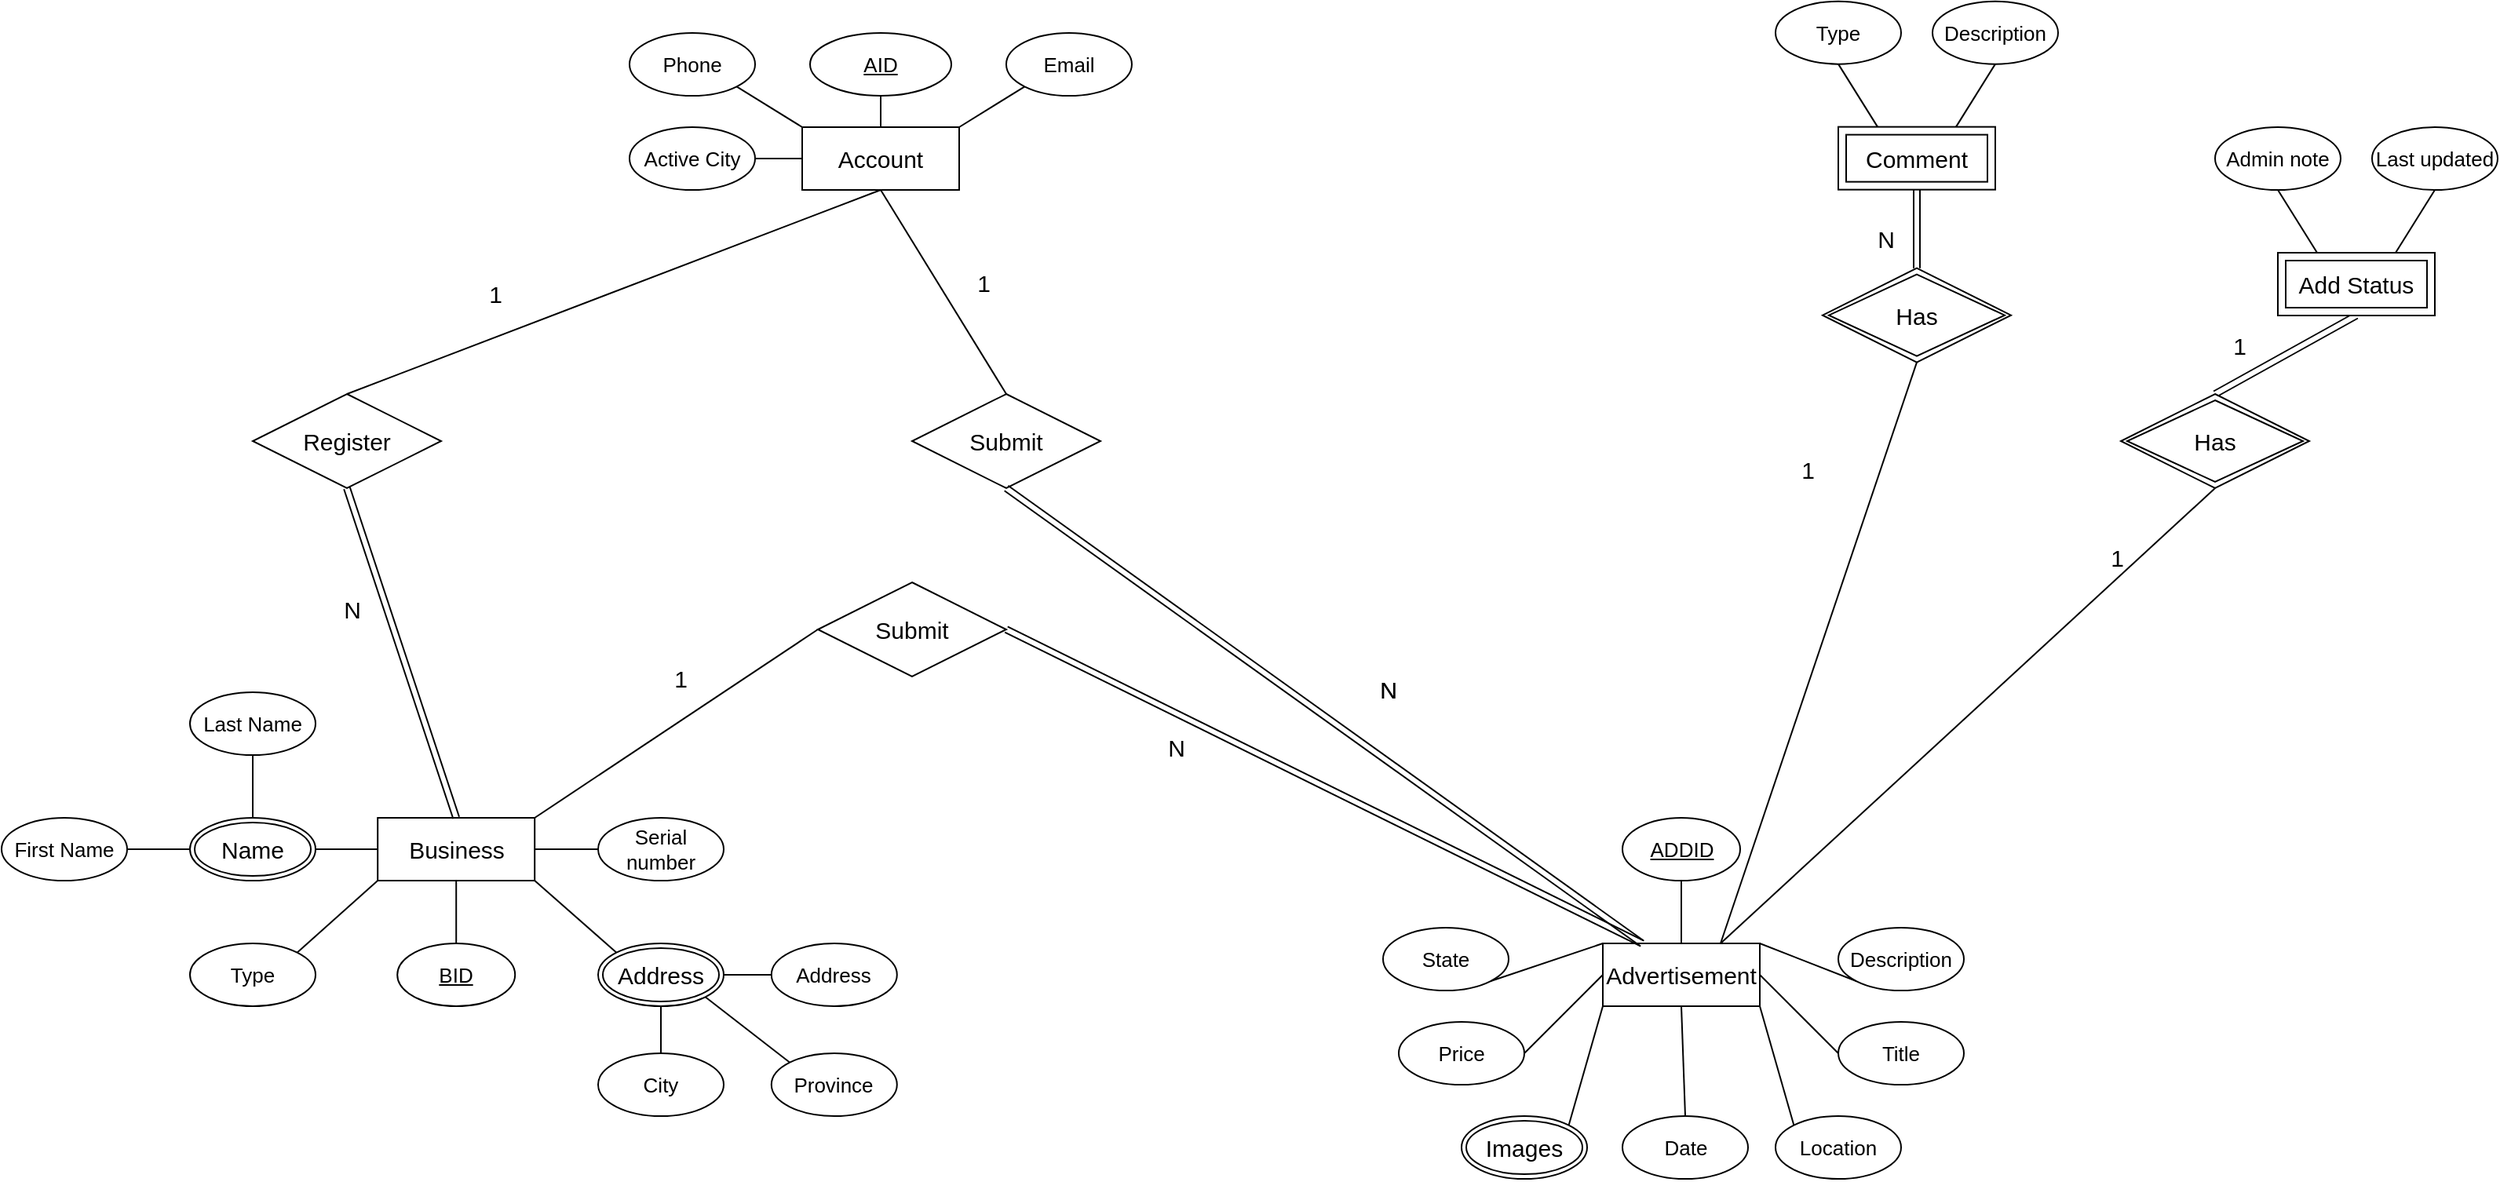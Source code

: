<mxfile>
    <diagram name="Page-1" id="o4I8aAuYKcVSfHjXD2rl">
        <mxGraphModel dx="2272" dy="383" grid="1" gridSize="10" guides="1" tooltips="1" connect="1" arrows="1" fold="1" page="1" pageScale="1" pageWidth="1600" pageHeight="900" math="0" shadow="0">
            <root>
                <mxCell id="0"/>
                <mxCell id="1" parent="0"/>
                <mxCell id="4" value="Account" style="whiteSpace=wrap;html=1;align=center;fontSize=15;" parent="1" vertex="1">
                    <mxGeometry x="270" y="120" width="100" height="40" as="geometry"/>
                </mxCell>
                <mxCell id="20" style="edgeStyle=none;shape=connector;rounded=0;html=1;exitX=0;exitY=1;exitDx=0;exitDy=0;entryX=1;entryY=0;entryDx=0;entryDy=0;labelBackgroundColor=default;strokeColor=default;fontFamily=Helvetica;fontSize=13;fontColor=default;endArrow=none;" parent="1" source="9" target="4" edge="1">
                    <mxGeometry relative="1" as="geometry"/>
                </mxCell>
                <mxCell id="9" value="Email" style="ellipse;whiteSpace=wrap;html=1;align=center;fontSize=13;" parent="1" vertex="1">
                    <mxGeometry x="399.98" y="60" width="80" height="40" as="geometry"/>
                </mxCell>
                <mxCell id="18" style="edgeStyle=none;shape=connector;rounded=0;html=1;exitX=1;exitY=1;exitDx=0;exitDy=0;entryX=0;entryY=0;entryDx=0;entryDy=0;labelBackgroundColor=default;strokeColor=default;fontFamily=Helvetica;fontSize=13;fontColor=default;endArrow=none;" parent="1" source="11" target="4" edge="1">
                    <mxGeometry relative="1" as="geometry"/>
                </mxCell>
                <mxCell id="11" value="Phone" style="ellipse;whiteSpace=wrap;html=1;align=center;fontSize=13;" parent="1" vertex="1">
                    <mxGeometry x="160" y="60" width="80" height="40" as="geometry"/>
                </mxCell>
                <mxCell id="19" style="edgeStyle=none;shape=connector;rounded=0;html=1;exitX=0.5;exitY=1;exitDx=0;exitDy=0;entryX=0.5;entryY=0;entryDx=0;entryDy=0;labelBackgroundColor=default;strokeColor=default;fontFamily=Helvetica;fontSize=13;fontColor=default;endArrow=none;" parent="1" source="12" target="4" edge="1">
                    <mxGeometry relative="1" as="geometry"/>
                </mxCell>
                <mxCell id="12" value="AID" style="ellipse;whiteSpace=wrap;html=1;align=center;fontStyle=4;fontSize=13;" parent="1" vertex="1">
                    <mxGeometry x="275" y="60" width="90" height="40" as="geometry"/>
                </mxCell>
                <mxCell id="14" value="Active City" style="ellipse;whiteSpace=wrap;html=1;align=center;fontSize=13;" parent="1" vertex="1">
                    <mxGeometry x="160" y="120" width="80" height="40" as="geometry"/>
                </mxCell>
                <mxCell id="17" value="" style="endArrow=none;html=1;rounded=0;fontSize=13;exitX=1;exitY=0.5;exitDx=0;exitDy=0;entryX=0;entryY=0.5;entryDx=0;entryDy=0;" parent="1" source="14" target="4" edge="1">
                    <mxGeometry relative="1" as="geometry">
                        <mxPoint x="330" y="300" as="sourcePoint"/>
                        <mxPoint x="490" y="300" as="targetPoint"/>
                    </mxGeometry>
                </mxCell>
                <mxCell id="21" value="Advertisement" style="whiteSpace=wrap;html=1;align=center;fontSize=15;" parent="1" vertex="1">
                    <mxGeometry x="780" y="640" width="100" height="40" as="geometry"/>
                </mxCell>
                <mxCell id="22" style="edgeStyle=none;shape=connector;rounded=0;html=1;exitX=0;exitY=0.5;exitDx=0;exitDy=0;entryX=1;entryY=0.5;entryDx=0;entryDy=0;labelBackgroundColor=default;strokeColor=default;fontFamily=Helvetica;fontSize=13;fontColor=default;endArrow=none;" parent="1" source="23" target="21" edge="1">
                    <mxGeometry relative="1" as="geometry"/>
                </mxCell>
                <mxCell id="23" value="Title" style="ellipse;whiteSpace=wrap;html=1;align=center;fontSize=13;" parent="1" vertex="1">
                    <mxGeometry x="930" y="690" width="80" height="40" as="geometry"/>
                </mxCell>
                <mxCell id="24" style="edgeStyle=none;shape=connector;rounded=0;html=1;exitX=1;exitY=1;exitDx=0;exitDy=0;entryX=0;entryY=0;entryDx=0;entryDy=0;labelBackgroundColor=default;strokeColor=default;fontFamily=Helvetica;fontSize=13;fontColor=default;endArrow=none;" parent="1" source="25" target="21" edge="1">
                    <mxGeometry relative="1" as="geometry"/>
                </mxCell>
                <mxCell id="25" value="State" style="ellipse;whiteSpace=wrap;html=1;align=center;fontSize=13;" parent="1" vertex="1">
                    <mxGeometry x="640" y="630" width="80" height="40" as="geometry"/>
                </mxCell>
                <mxCell id="26" style="edgeStyle=none;shape=connector;rounded=0;html=1;exitX=0.5;exitY=1;exitDx=0;exitDy=0;entryX=0.5;entryY=0;entryDx=0;entryDy=0;labelBackgroundColor=default;strokeColor=default;fontFamily=Helvetica;fontSize=13;fontColor=default;endArrow=none;" parent="1" source="27" target="21" edge="1">
                    <mxGeometry relative="1" as="geometry"/>
                </mxCell>
                <mxCell id="27" value="ADDID" style="ellipse;whiteSpace=wrap;html=1;align=center;fontStyle=4;fontSize=13;" parent="1" vertex="1">
                    <mxGeometry x="792.5" y="560" width="75" height="40" as="geometry"/>
                </mxCell>
                <mxCell id="28" value="Price" style="ellipse;whiteSpace=wrap;html=1;align=center;fontSize=13;" parent="1" vertex="1">
                    <mxGeometry x="650" y="690" width="80" height="40" as="geometry"/>
                </mxCell>
                <mxCell id="29" value="" style="endArrow=none;html=1;rounded=0;fontSize=13;exitX=1;exitY=0.5;exitDx=0;exitDy=0;entryX=0;entryY=0.5;entryDx=0;entryDy=0;" parent="1" source="28" target="21" edge="1">
                    <mxGeometry relative="1" as="geometry">
                        <mxPoint x="730" y="660" as="sourcePoint"/>
                        <mxPoint x="1000" y="820" as="targetPoint"/>
                    </mxGeometry>
                </mxCell>
                <mxCell id="31" style="edgeStyle=none;shape=connector;rounded=0;html=1;exitX=0;exitY=1;exitDx=0;exitDy=0;entryX=1;entryY=0;entryDx=0;entryDy=0;labelBackgroundColor=default;strokeColor=default;fontFamily=Helvetica;fontSize=13;fontColor=default;endArrow=none;" parent="1" source="30" target="21" edge="1">
                    <mxGeometry relative="1" as="geometry"/>
                </mxCell>
                <mxCell id="30" value="Description" style="ellipse;whiteSpace=wrap;html=1;align=center;fontFamily=Helvetica;fontSize=13;fontColor=default;" parent="1" vertex="1">
                    <mxGeometry x="930" y="630" width="80" height="40" as="geometry"/>
                </mxCell>
                <mxCell id="36" style="edgeStyle=none;shape=connector;rounded=0;html=1;exitX=0;exitY=0;exitDx=0;exitDy=0;entryX=1;entryY=1;entryDx=0;entryDy=0;labelBackgroundColor=default;strokeColor=default;fontFamily=Helvetica;fontSize=13;fontColor=default;endArrow=none;" parent="1" source="33" target="21" edge="1">
                    <mxGeometry relative="1" as="geometry"/>
                </mxCell>
                <mxCell id="33" value="Location" style="ellipse;whiteSpace=wrap;html=1;align=center;fontSize=13;" parent="1" vertex="1">
                    <mxGeometry x="890" y="750" width="80" height="40" as="geometry"/>
                </mxCell>
                <mxCell id="35" style="edgeStyle=none;shape=connector;rounded=0;html=1;exitX=0.5;exitY=0;exitDx=0;exitDy=0;entryX=0.5;entryY=1;entryDx=0;entryDy=0;labelBackgroundColor=default;strokeColor=default;fontFamily=Helvetica;fontSize=13;fontColor=default;endArrow=none;" parent="1" source="34" target="21" edge="1">
                    <mxGeometry relative="1" as="geometry"/>
                </mxCell>
                <mxCell id="34" value="Date" style="ellipse;whiteSpace=wrap;html=1;align=center;fontFamily=Helvetica;fontSize=13;fontColor=default;" parent="1" vertex="1">
                    <mxGeometry x="792.5" y="750" width="80" height="40" as="geometry"/>
                </mxCell>
                <mxCell id="136" value="" style="edgeStyle=none;shape=connector;rounded=0;html=1;labelBackgroundColor=default;strokeColor=default;fontFamily=Helvetica;fontSize=15;fontColor=default;endArrow=none;" parent="1" source="37" target="47" edge="1">
                    <mxGeometry relative="1" as="geometry"/>
                </mxCell>
                <mxCell id="143" style="edgeStyle=none;shape=connector;rounded=0;html=1;exitX=1;exitY=0;exitDx=0;exitDy=0;entryX=0;entryY=0.5;entryDx=0;entryDy=0;labelBackgroundColor=default;strokeColor=default;fontFamily=Helvetica;fontSize=15;fontColor=default;endArrow=none;" parent="1" source="37" target="141" edge="1">
                    <mxGeometry relative="1" as="geometry"/>
                </mxCell>
                <mxCell id="37" value="Business" style="whiteSpace=wrap;html=1;align=center;fontSize=15;" parent="1" vertex="1">
                    <mxGeometry x="-0.4" y="560" width="100" height="40" as="geometry"/>
                </mxCell>
                <mxCell id="137" value="" style="edgeStyle=none;shape=connector;rounded=0;html=1;labelBackgroundColor=default;strokeColor=default;fontFamily=Helvetica;fontSize=15;fontColor=default;endArrow=none;" parent="1" source="39" target="37" edge="1">
                    <mxGeometry relative="1" as="geometry"/>
                </mxCell>
                <mxCell id="138" value="" style="edgeStyle=none;shape=connector;rounded=0;html=1;labelBackgroundColor=default;strokeColor=default;fontFamily=Helvetica;fontSize=15;fontColor=default;endArrow=none;" parent="1" source="39" target="132" edge="1">
                    <mxGeometry relative="1" as="geometry"/>
                </mxCell>
                <mxCell id="139" value="" style="edgeStyle=none;shape=connector;rounded=0;html=1;labelBackgroundColor=default;strokeColor=default;fontFamily=Helvetica;fontSize=15;fontColor=default;endArrow=none;" parent="1" source="39" target="133" edge="1">
                    <mxGeometry relative="1" as="geometry"/>
                </mxCell>
                <mxCell id="39" value="Name" style="ellipse;shape=doubleEllipse;margin=3;whiteSpace=wrap;html=1;align=center;fontFamily=Helvetica;fontSize=15;fontColor=default;" parent="1" vertex="1">
                    <mxGeometry x="-120.0" y="560" width="80" height="40" as="geometry"/>
                </mxCell>
                <mxCell id="135" style="edgeStyle=none;shape=connector;rounded=0;html=1;exitX=1;exitY=0;exitDx=0;exitDy=0;entryX=0;entryY=1;entryDx=0;entryDy=0;labelBackgroundColor=default;strokeColor=default;fontFamily=Helvetica;fontSize=15;fontColor=default;endArrow=none;" parent="1" source="41" target="37" edge="1">
                    <mxGeometry relative="1" as="geometry"/>
                </mxCell>
                <mxCell id="41" value="Type" style="ellipse;whiteSpace=wrap;html=1;align=center;fontSize=13;" parent="1" vertex="1">
                    <mxGeometry x="-120.0" y="640" width="80" height="40" as="geometry"/>
                </mxCell>
                <mxCell id="134" value="" style="edgeStyle=none;shape=connector;rounded=0;html=1;labelBackgroundColor=default;strokeColor=default;fontFamily=Helvetica;fontSize=15;fontColor=default;endArrow=none;" parent="1" source="43" target="37" edge="1">
                    <mxGeometry relative="1" as="geometry"/>
                </mxCell>
                <mxCell id="43" value="BID" style="ellipse;whiteSpace=wrap;html=1;align=center;fontStyle=4;fontSize=13;" parent="1" vertex="1">
                    <mxGeometry x="12.1" y="640" width="75" height="40" as="geometry"/>
                </mxCell>
                <mxCell id="47" value="Serial number" style="ellipse;whiteSpace=wrap;html=1;align=center;fontFamily=Helvetica;fontSize=13;fontColor=default;" parent="1" vertex="1">
                    <mxGeometry x="140.0" y="560" width="80" height="40" as="geometry"/>
                </mxCell>
                <mxCell id="48" style="edgeStyle=none;shape=connector;rounded=0;html=1;exitX=0;exitY=0;exitDx=0;exitDy=0;entryX=1;entryY=1;entryDx=0;entryDy=0;labelBackgroundColor=default;strokeColor=default;fontFamily=Helvetica;fontSize=13;fontColor=default;endArrow=none;" parent="1" source="49" target="37" edge="1">
                    <mxGeometry relative="1" as="geometry"/>
                </mxCell>
                <mxCell id="49" value="Address" style="ellipse;shape=doubleEllipse;margin=3;whiteSpace=wrap;html=1;align=center;fontFamily=Helvetica;fontSize=15;fontColor=default;" parent="1" vertex="1">
                    <mxGeometry x="140.0" y="640" width="80" height="40" as="geometry"/>
                </mxCell>
                <mxCell id="113" style="edgeStyle=none;shape=link;rounded=0;html=1;exitX=0.5;exitY=1;exitDx=0;exitDy=0;entryX=0.5;entryY=0;entryDx=0;entryDy=0;labelBackgroundColor=default;strokeColor=default;fontFamily=Helvetica;fontSize=15;fontColor=default;endArrow=none;" parent="1" source="57" target="100" edge="1">
                    <mxGeometry relative="1" as="geometry"/>
                </mxCell>
                <mxCell id="57" value="&lt;font style=&quot;font-size: 15px;&quot;&gt;Add Status&lt;/font&gt;" style="shape=ext;margin=3;double=1;whiteSpace=wrap;html=1;align=center;fontFamily=Helvetica;fontSize=13;fontColor=default;" parent="1" vertex="1">
                    <mxGeometry x="1210" y="200" width="100" height="40" as="geometry"/>
                </mxCell>
                <mxCell id="106" style="edgeStyle=none;shape=connector;rounded=0;html=1;exitX=0.5;exitY=1;exitDx=0;exitDy=0;entryX=0.25;entryY=0;entryDx=0;entryDy=0;labelBackgroundColor=default;strokeColor=default;fontFamily=Helvetica;fontSize=15;fontColor=default;endArrow=none;" parent="1" source="61" target="57" edge="1">
                    <mxGeometry relative="1" as="geometry"/>
                </mxCell>
                <mxCell id="61" value="Admin note" style="ellipse;whiteSpace=wrap;html=1;align=center;fontSize=13;" parent="1" vertex="1">
                    <mxGeometry x="1170" y="120" width="80" height="40" as="geometry"/>
                </mxCell>
                <mxCell id="107" style="edgeStyle=none;shape=connector;rounded=0;html=1;exitX=0.5;exitY=1;exitDx=0;exitDy=0;entryX=0.75;entryY=0;entryDx=0;entryDy=0;labelBackgroundColor=default;strokeColor=default;fontFamily=Helvetica;fontSize=15;fontColor=default;endArrow=none;" parent="1" source="65" target="57" edge="1">
                    <mxGeometry relative="1" as="geometry"/>
                </mxCell>
                <mxCell id="65" value="Last updated" style="ellipse;whiteSpace=wrap;html=1;align=center;fontFamily=Helvetica;fontSize=13;fontColor=default;" parent="1" vertex="1">
                    <mxGeometry x="1270" y="120" width="80" height="40" as="geometry"/>
                </mxCell>
                <mxCell id="112" style="edgeStyle=none;shape=link;rounded=0;html=1;exitX=0.5;exitY=1;exitDx=0;exitDy=0;labelBackgroundColor=default;strokeColor=default;fontFamily=Helvetica;fontSize=15;fontColor=default;endArrow=none;" parent="1" source="69" target="99" edge="1">
                    <mxGeometry relative="1" as="geometry"/>
                </mxCell>
                <mxCell id="69" value="&lt;font style=&quot;font-size: 15px;&quot;&gt;Comment&lt;/font&gt;" style="shape=ext;margin=3;double=1;whiteSpace=wrap;html=1;align=center;fontFamily=Helvetica;fontSize=13;fontColor=default;" parent="1" vertex="1">
                    <mxGeometry x="930" y="119.82" width="100" height="40" as="geometry"/>
                </mxCell>
                <mxCell id="110" style="edgeStyle=none;shape=connector;rounded=0;html=1;exitX=0.5;exitY=1;exitDx=0;exitDy=0;entryX=0.25;entryY=0;entryDx=0;entryDy=0;labelBackgroundColor=default;strokeColor=default;fontFamily=Helvetica;fontSize=15;fontColor=default;endArrow=none;" parent="1" source="71" target="69" edge="1">
                    <mxGeometry relative="1" as="geometry"/>
                </mxCell>
                <mxCell id="71" value="Type" style="ellipse;whiteSpace=wrap;html=1;align=center;fontSize=13;" parent="1" vertex="1">
                    <mxGeometry x="890" y="39.82" width="80" height="40" as="geometry"/>
                </mxCell>
                <mxCell id="109" style="edgeStyle=none;shape=connector;rounded=0;html=1;exitX=0.5;exitY=1;exitDx=0;exitDy=0;entryX=0.75;entryY=0;entryDx=0;entryDy=0;labelBackgroundColor=default;strokeColor=default;fontFamily=Helvetica;fontSize=15;fontColor=default;endArrow=none;" parent="1" source="75" target="69" edge="1">
                    <mxGeometry relative="1" as="geometry"/>
                </mxCell>
                <mxCell id="75" value="Description" style="ellipse;whiteSpace=wrap;html=1;align=center;fontFamily=Helvetica;fontSize=13;fontColor=default;" parent="1" vertex="1">
                    <mxGeometry x="990" y="39.82" width="80" height="40" as="geometry"/>
                </mxCell>
                <mxCell id="79" style="edgeStyle=none;shape=connector;rounded=0;html=1;exitX=1;exitY=0;exitDx=0;exitDy=0;entryX=0;entryY=1;entryDx=0;entryDy=0;labelBackgroundColor=default;strokeColor=default;fontFamily=Helvetica;fontSize=15;fontColor=default;endArrow=none;" parent="1" source="77" target="21" edge="1">
                    <mxGeometry relative="1" as="geometry"/>
                </mxCell>
                <mxCell id="77" value="Images" style="ellipse;shape=doubleEllipse;margin=3;whiteSpace=wrap;html=1;align=center;fontFamily=Helvetica;fontSize=15;fontColor=default;" parent="1" vertex="1">
                    <mxGeometry x="690" y="750" width="80" height="40" as="geometry"/>
                </mxCell>
                <mxCell id="80" value="Submit" style="shape=rhombus;perimeter=rhombusPerimeter;whiteSpace=wrap;html=1;align=center;fontFamily=Helvetica;fontSize=15;fontColor=default;" parent="1" vertex="1">
                    <mxGeometry x="340" y="290" width="120" height="60" as="geometry"/>
                </mxCell>
                <mxCell id="87" value="" style="endArrow=none;html=1;rounded=0;labelBackgroundColor=default;strokeColor=default;fontFamily=Helvetica;fontSize=15;fontColor=default;shape=connector;entryX=0.5;entryY=1;entryDx=0;entryDy=0;exitX=0.5;exitY=0;exitDx=0;exitDy=0;" parent="1" source="80" target="4" edge="1">
                    <mxGeometry relative="1" as="geometry">
                        <mxPoint x="570" y="290" as="sourcePoint"/>
                        <mxPoint x="730" y="290" as="targetPoint"/>
                    </mxGeometry>
                </mxCell>
                <mxCell id="88" value="1" style="resizable=0;html=1;align=right;verticalAlign=bottom;fontFamily=Helvetica;fontSize=15;fontColor=default;" parent="87" connectable="0" vertex="1">
                    <mxGeometry x="1" relative="1" as="geometry">
                        <mxPoint x="70" y="70" as="offset"/>
                    </mxGeometry>
                </mxCell>
                <mxCell id="91" value="" style="shape=link;html=1;rounded=0;labelBackgroundColor=default;strokeColor=default;fontFamily=Helvetica;fontSize=15;fontColor=default;endArrow=none;exitX=0.5;exitY=1;exitDx=0;exitDy=0;entryX=0.25;entryY=0;entryDx=0;entryDy=0;" parent="1" source="80" target="21" edge="1">
                    <mxGeometry relative="1" as="geometry">
                        <mxPoint x="570" y="290" as="sourcePoint"/>
                        <mxPoint x="810" y="640" as="targetPoint"/>
                    </mxGeometry>
                </mxCell>
                <mxCell id="92" value="N" style="resizable=0;html=1;align=right;verticalAlign=bottom;fontFamily=Helvetica;fontSize=15;fontColor=default;" parent="91" connectable="0" vertex="1">
                    <mxGeometry x="1" relative="1" as="geometry">
                        <mxPoint x="-155" y="-150" as="offset"/>
                    </mxGeometry>
                </mxCell>
                <mxCell id="93" value="Register" style="shape=rhombus;perimeter=rhombusPerimeter;whiteSpace=wrap;html=1;align=center;fontFamily=Helvetica;fontSize=15;fontColor=default;" parent="1" vertex="1">
                    <mxGeometry x="-80" y="290" width="120" height="60" as="geometry"/>
                </mxCell>
                <mxCell id="94" value="" style="endArrow=none;html=1;rounded=0;labelBackgroundColor=default;strokeColor=default;fontFamily=Helvetica;fontSize=15;fontColor=default;shape=connector;exitX=0.5;exitY=0;exitDx=0;exitDy=0;entryX=0.5;entryY=1;entryDx=0;entryDy=0;" parent="1" source="93" target="4" edge="1">
                    <mxGeometry relative="1" as="geometry">
                        <mxPoint x="480" y="310" as="sourcePoint"/>
                        <mxPoint x="370" y="160" as="targetPoint"/>
                    </mxGeometry>
                </mxCell>
                <mxCell id="96" value="1" style="resizable=0;html=1;align=right;verticalAlign=bottom;fontFamily=Helvetica;fontSize=15;fontColor=default;" parent="1" connectable="0" vertex="1">
                    <mxGeometry x="40.0" y="139.818" as="geometry">
                        <mxPoint x="39" y="98" as="offset"/>
                    </mxGeometry>
                </mxCell>
                <mxCell id="97" value="" style="shape=link;html=1;rounded=0;labelBackgroundColor=default;strokeColor=default;fontFamily=Helvetica;fontSize=15;fontColor=default;endArrow=none;exitX=0.5;exitY=1;exitDx=0;exitDy=0;entryX=0.5;entryY=0;entryDx=0;entryDy=0;" parent="1" source="93" target="37" edge="1">
                    <mxGeometry relative="1" as="geometry">
                        <mxPoint x="590" y="369.5" as="sourcePoint"/>
                        <mxPoint x="50" y="560" as="targetPoint"/>
                    </mxGeometry>
                </mxCell>
                <mxCell id="98" value="N" style="resizable=0;html=1;align=right;verticalAlign=bottom;fontFamily=Helvetica;fontSize=15;fontColor=default;" parent="97" connectable="0" vertex="1">
                    <mxGeometry x="1" relative="1" as="geometry">
                        <mxPoint x="-60" y="-121" as="offset"/>
                    </mxGeometry>
                </mxCell>
                <mxCell id="131" style="edgeStyle=none;shape=connector;rounded=0;html=1;exitX=0.5;exitY=1;exitDx=0;exitDy=0;labelBackgroundColor=default;strokeColor=default;fontFamily=Helvetica;fontSize=15;fontColor=default;endArrow=none;entryX=0.75;entryY=0;entryDx=0;entryDy=0;" parent="1" source="99" target="21" edge="1">
                    <mxGeometry relative="1" as="geometry">
                        <mxPoint x="850" y="460" as="targetPoint"/>
                    </mxGeometry>
                </mxCell>
                <mxCell id="99" value="Has" style="shape=rhombus;double=1;perimeter=rhombusPerimeter;whiteSpace=wrap;html=1;align=center;fontFamily=Helvetica;fontSize=15;fontColor=default;" parent="1" vertex="1">
                    <mxGeometry x="920" y="209.82" width="120" height="60" as="geometry"/>
                </mxCell>
                <mxCell id="115" style="edgeStyle=none;shape=connector;rounded=0;html=1;exitX=0.5;exitY=1;exitDx=0;exitDy=0;entryX=0.75;entryY=0;entryDx=0;entryDy=0;labelBackgroundColor=default;strokeColor=default;fontFamily=Helvetica;fontSize=15;fontColor=default;endArrow=none;" parent="1" source="100" target="21" edge="1">
                    <mxGeometry relative="1" as="geometry"/>
                </mxCell>
                <mxCell id="100" value="Has" style="shape=rhombus;double=1;perimeter=rhombusPerimeter;whiteSpace=wrap;html=1;align=center;fontFamily=Helvetica;fontSize=15;fontColor=default;" parent="1" vertex="1">
                    <mxGeometry x="1110" y="290" width="120" height="60" as="geometry"/>
                </mxCell>
                <mxCell id="117" value="1" style="resizable=0;html=1;align=right;verticalAlign=bottom;fontFamily=Helvetica;fontSize=15;fontColor=default;" parent="1" connectable="0" vertex="1">
                    <mxGeometry x="549.997" y="279.998" as="geometry">
                        <mxPoint x="366" y="70" as="offset"/>
                    </mxGeometry>
                </mxCell>
                <mxCell id="118" value="1" style="resizable=0;html=1;align=right;verticalAlign=bottom;fontFamily=Helvetica;fontSize=15;fontColor=default;" parent="1" connectable="0" vertex="1">
                    <mxGeometry x="499.997" y="319.998" as="geometry">
                        <mxPoint x="691" y="-49" as="offset"/>
                    </mxGeometry>
                </mxCell>
                <mxCell id="119" value="1" style="resizable=0;html=1;align=right;verticalAlign=bottom;fontFamily=Helvetica;fontSize=15;fontColor=default;" parent="1" connectable="0" vertex="1">
                    <mxGeometry x="519.997" y="349.998" as="geometry">
                        <mxPoint x="593" y="56" as="offset"/>
                    </mxGeometry>
                </mxCell>
                <mxCell id="120" value="N" style="resizable=0;html=1;align=right;verticalAlign=bottom;fontFamily=Helvetica;fontSize=15;fontColor=default;" parent="1" connectable="0" vertex="1">
                    <mxGeometry x="639.997" y="279.998" as="geometry">
                        <mxPoint x="327" y="-77" as="offset"/>
                    </mxGeometry>
                </mxCell>
                <mxCell id="126" style="edgeStyle=none;shape=connector;rounded=0;html=1;exitX=0;exitY=0;exitDx=0;exitDy=0;entryX=1;entryY=1;entryDx=0;entryDy=0;labelBackgroundColor=default;strokeColor=default;fontFamily=Helvetica;fontSize=15;fontColor=default;endArrow=none;" parent="1" source="122" target="49" edge="1">
                    <mxGeometry relative="1" as="geometry"/>
                </mxCell>
                <mxCell id="122" value="Province" style="ellipse;whiteSpace=wrap;html=1;align=center;fontSize=13;" parent="1" vertex="1">
                    <mxGeometry x="250.4" y="710" width="80" height="40" as="geometry"/>
                </mxCell>
                <mxCell id="127" style="edgeStyle=none;shape=connector;rounded=0;html=1;exitX=0.5;exitY=0;exitDx=0;exitDy=0;entryX=0.5;entryY=1;entryDx=0;entryDy=0;labelBackgroundColor=default;strokeColor=default;fontFamily=Helvetica;fontSize=15;fontColor=default;endArrow=none;" parent="1" source="123" target="49" edge="1">
                    <mxGeometry relative="1" as="geometry"/>
                </mxCell>
                <mxCell id="123" value="City" style="ellipse;whiteSpace=wrap;html=1;align=center;fontSize=13;" parent="1" vertex="1">
                    <mxGeometry x="140" y="710" width="80" height="40" as="geometry"/>
                </mxCell>
                <mxCell id="128" style="edgeStyle=none;shape=connector;rounded=0;html=1;exitX=0;exitY=0.5;exitDx=0;exitDy=0;entryX=1;entryY=0.5;entryDx=0;entryDy=0;labelBackgroundColor=default;strokeColor=default;fontFamily=Helvetica;fontSize=15;fontColor=default;endArrow=none;" parent="1" source="124" target="49" edge="1">
                    <mxGeometry relative="1" as="geometry"/>
                </mxCell>
                <mxCell id="124" value="Address" style="ellipse;whiteSpace=wrap;html=1;align=center;fontSize=13;" parent="1" vertex="1">
                    <mxGeometry x="250.4" y="640" width="80" height="40" as="geometry"/>
                </mxCell>
                <mxCell id="132" value="Last Name" style="ellipse;whiteSpace=wrap;html=1;align=center;fontFamily=Helvetica;fontSize=13;fontColor=default;" parent="1" vertex="1">
                    <mxGeometry x="-120.0" y="480" width="80" height="40" as="geometry"/>
                </mxCell>
                <mxCell id="133" value="First Name" style="ellipse;whiteSpace=wrap;html=1;align=center;fontFamily=Helvetica;fontSize=13;fontColor=default;" parent="1" vertex="1">
                    <mxGeometry x="-240.0" y="560" width="80" height="40" as="geometry"/>
                </mxCell>
                <mxCell id="141" value="Submit" style="shape=rhombus;perimeter=rhombusPerimeter;whiteSpace=wrap;html=1;align=center;fontFamily=Helvetica;fontSize=15;fontColor=default;" parent="1" vertex="1">
                    <mxGeometry x="279.98" y="410" width="120" height="60" as="geometry"/>
                </mxCell>
                <mxCell id="144" value="" style="shape=link;html=1;rounded=0;labelBackgroundColor=default;strokeColor=default;fontFamily=Helvetica;fontSize=15;fontColor=default;endArrow=none;exitX=1;exitY=0.5;exitDx=0;exitDy=0;entryX=0.25;entryY=0;entryDx=0;entryDy=0;" parent="1" source="141" target="21" edge="1">
                    <mxGeometry relative="1" as="geometry">
                        <mxPoint x="410.0" y="360" as="sourcePoint"/>
                        <mxPoint x="800" y="640" as="targetPoint"/>
                    </mxGeometry>
                </mxCell>
                <mxCell id="145" value="N" style="resizable=0;html=1;align=right;verticalAlign=bottom;fontFamily=Helvetica;fontSize=15;fontColor=default;" parent="144" connectable="0" vertex="1">
                    <mxGeometry x="1" relative="1" as="geometry">
                        <mxPoint x="-155" y="-150" as="offset"/>
                    </mxGeometry>
                </mxCell>
                <mxCell id="146" value="N" style="resizable=0;html=1;align=right;verticalAlign=bottom;fontFamily=Helvetica;fontSize=15;fontColor=default;" parent="1" connectable="0" vertex="1">
                    <mxGeometry x="660.261" y="500.129" as="geometry">
                        <mxPoint x="-146" y="26" as="offset"/>
                    </mxGeometry>
                </mxCell>
                <mxCell id="147" value="1" style="resizable=0;html=1;align=right;verticalAlign=bottom;fontFamily=Helvetica;fontSize=15;fontColor=default;" parent="1" connectable="0" vertex="1">
                    <mxGeometry x="180" y="380" as="geometry">
                        <mxPoint x="17" y="102" as="offset"/>
                    </mxGeometry>
                </mxCell>
            </root>
        </mxGraphModel>
    </diagram>
</mxfile>